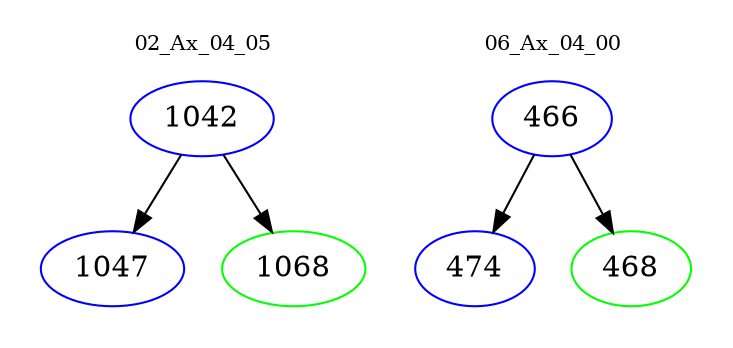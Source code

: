 digraph{
subgraph cluster_0 {
color = white
label = "02_Ax_04_05";
fontsize=10;
T0_1042 [label="1042", color="blue"]
T0_1042 -> T0_1047 [color="black"]
T0_1047 [label="1047", color="blue"]
T0_1042 -> T0_1068 [color="black"]
T0_1068 [label="1068", color="green"]
}
subgraph cluster_1 {
color = white
label = "06_Ax_04_00";
fontsize=10;
T1_466 [label="466", color="blue"]
T1_466 -> T1_474 [color="black"]
T1_474 [label="474", color="blue"]
T1_466 -> T1_468 [color="black"]
T1_468 [label="468", color="green"]
}
}
